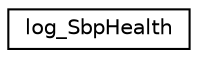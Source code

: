 digraph "Graphical Class Hierarchy"
{
 // INTERACTIVE_SVG=YES
  edge [fontname="Helvetica",fontsize="10",labelfontname="Helvetica",labelfontsize="10"];
  node [fontname="Helvetica",fontsize="10",shape=record];
  rankdir="LR";
  Node1 [label="log_SbpHealth",height=0.2,width=0.4,color="black", fillcolor="white", style="filled",URL="$structlog__SbpHealth.html"];
}
